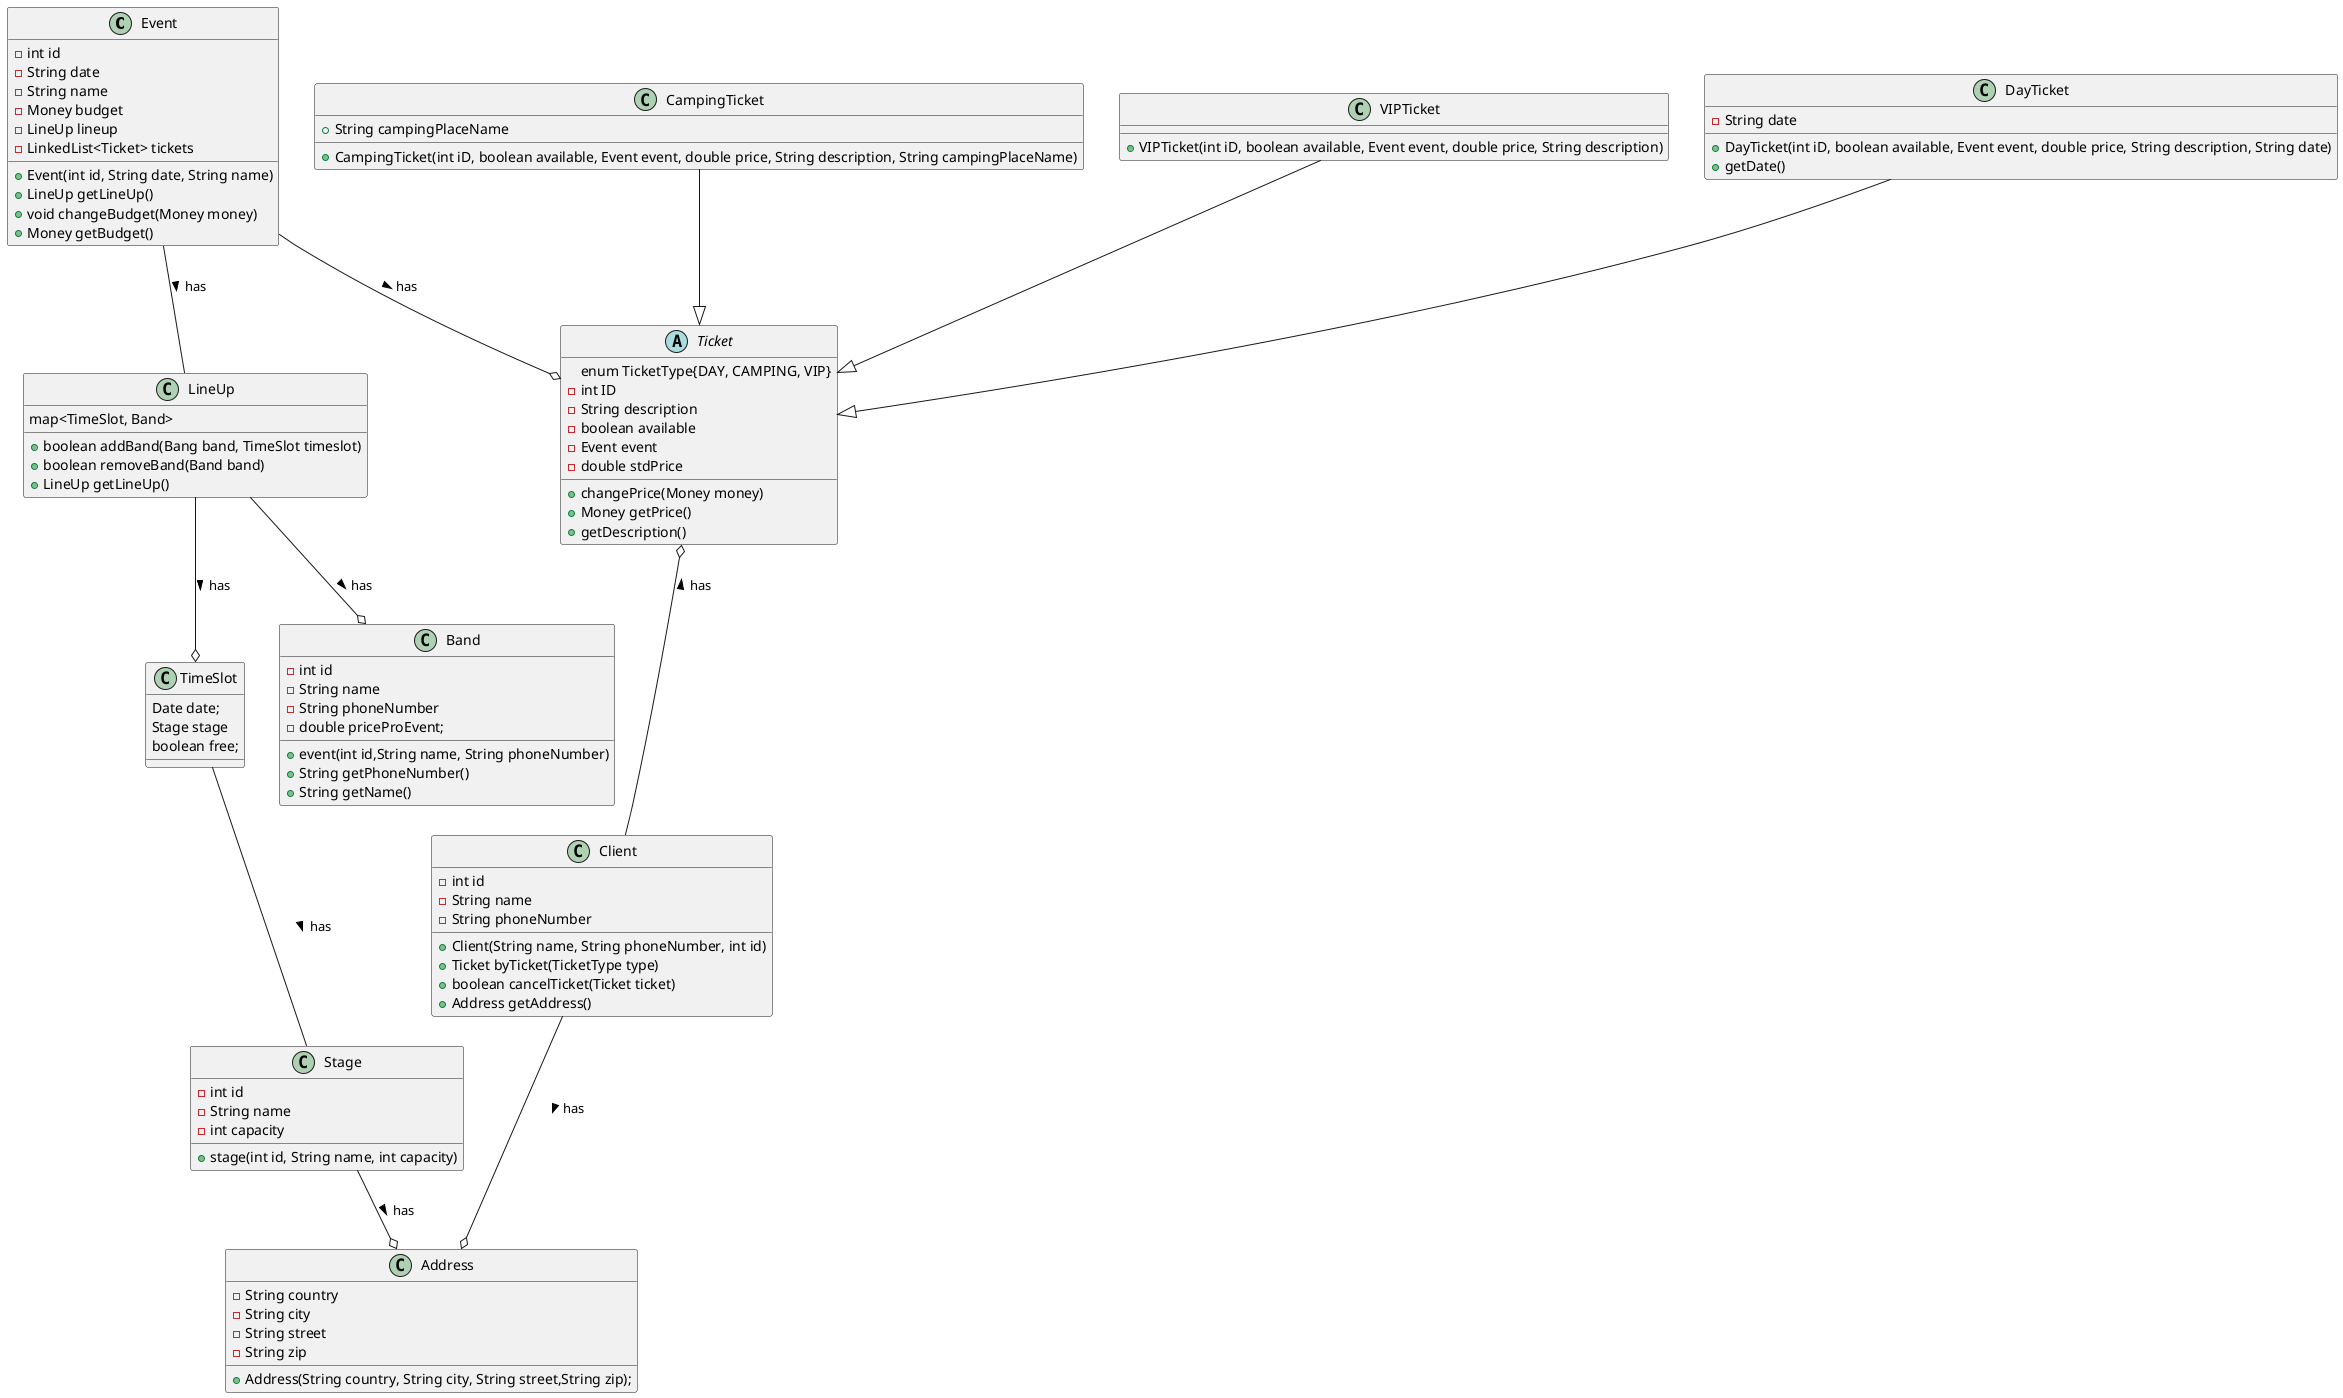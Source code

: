 @startuml
Event --o Ticket : > has
Event -- LineUp : > has
Ticket o-- Client : < has
CampingTicket --|> Ticket
VIPTicket --|> Ticket
DayTicket --|> Ticket
Stage --o Address : > has
Client --o Address : > has
TimeSlot -- Stage : > has
LineUp --o TimeSlot : > has
LineUp --o Band : > has


class Client{
-int id
-String name
-String phoneNumber
+Client(String name, String phoneNumber, int id)
+Ticket byTicket(TicketType type)
+boolean cancelTicket(Ticket ticket)
+Address getAddress()
}
abstract class Ticket{
enum TicketType{DAY, CAMPING, VIP}
-int ID
-String description
-boolean available
-Event event
-double stdPrice
+changePrice(Money money)
+Money getPrice()
+getDescription()
}

class Event{
-int id
-String date
-String name
-Money budget
-LineUp lineup
-LinkedList<Ticket> tickets
+Event(int id, String date, String name)
+LineUp getLineUp()
+void changeBudget(Money money)
+Money getBudget()
}
class Band{
-int id
-String name
-String phoneNumber
-double priceProEvent;
+event(int id,String name, String phoneNumber)
+String getPhoneNumber()
+String getName()
}
class Stage{
-int id
-String name
-int capacity
+stage(int id, String name, int capacity)
}
class Address{
-String country
-String city
-String street
-String zip
+Address(String country, String city, String street,String zip);
}
class DayTicket{
-String date
+DayTicket(int iD, boolean available, Event event, double price, String description, String date)
+getDate()
}
class CampingTicket{
+String campingPlaceName
+CampingTicket(int iD, boolean available, Event event, double price, String description, String campingPlaceName)
}
class VIPTicket{
+VIPTicket(int iD, boolean available, Event event, double price, String description)
}
class LineUp{
map<TimeSlot, Band>
+boolean addBand(Bang band, TimeSlot timeslot)
+boolean removeBand(Band band)
+LineUp getLineUp()
}
class TimeSlot{
Date date;
Stage stage
boolean free;
}
@enduml